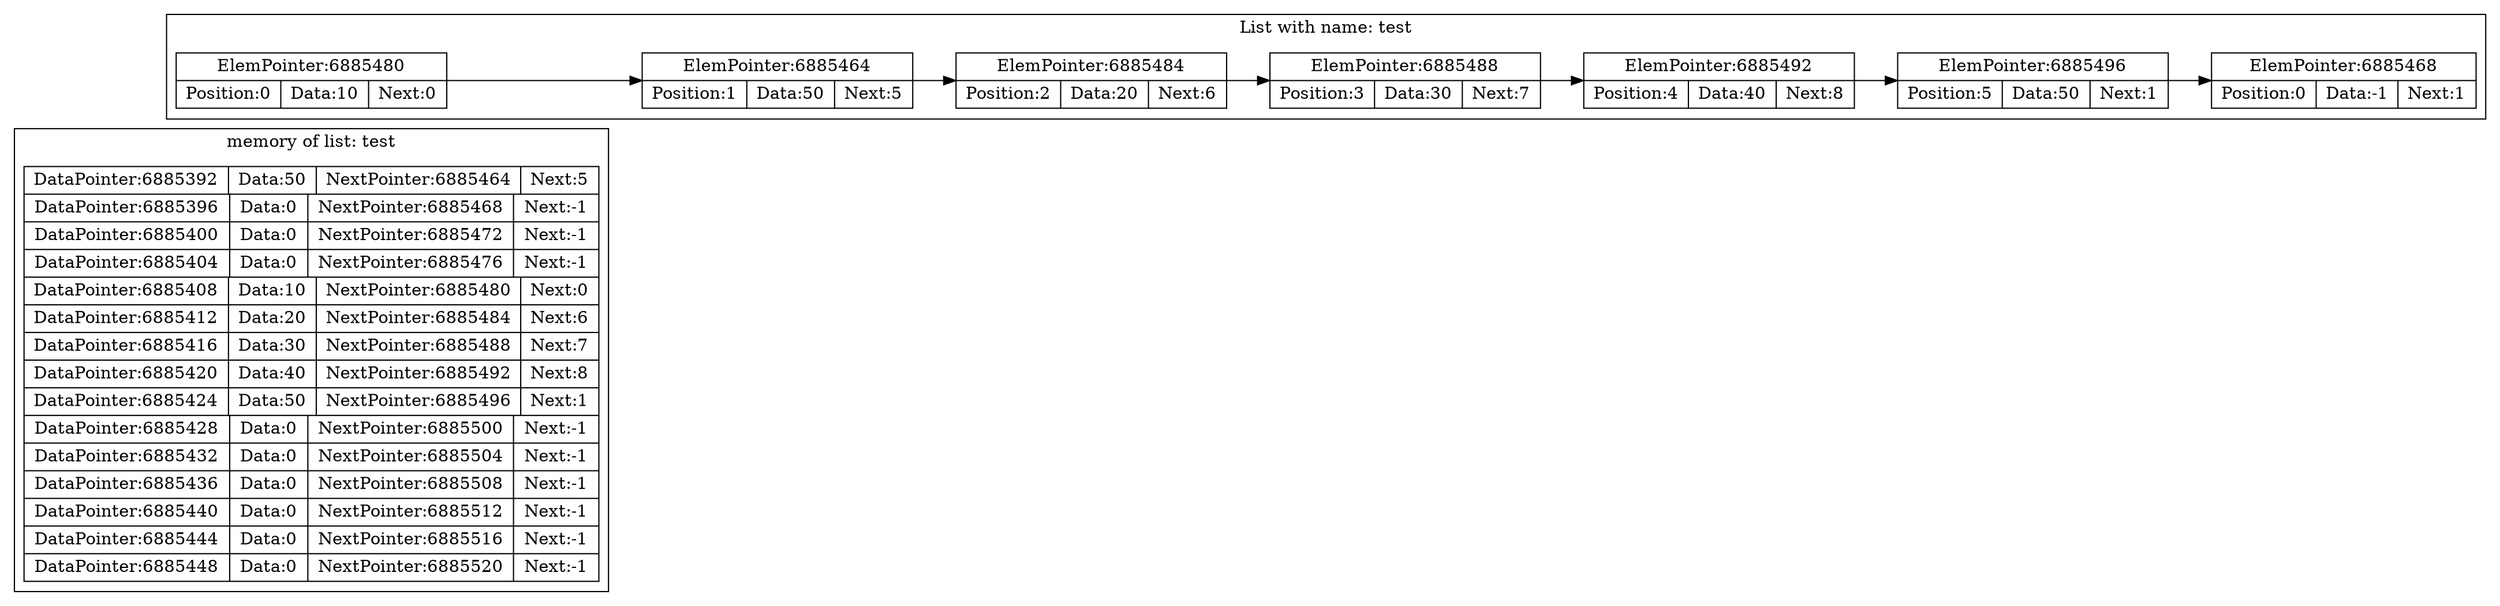 digraph G{
rankdir=LR;
subgraph clusterofmemory {
data [shape=record, label="{DataPointer:
6885392 | Data:
50 | NextPointer:
6885464 | Next:
5}| {DataPointer:
6885396 | Data:
0 | NextPointer:
6885468 | Next:
-1}| {DataPointer:
6885400 | Data:
0 | NextPointer:
6885472 | Next:
-1}| {DataPointer:
6885404 | Data:
0 | NextPointer:
6885476 | Next:
-1}| {DataPointer:
6885408 | Data:
10 | NextPointer:
6885480 | Next:
0}| {DataPointer:
6885412 | Data:
20 | NextPointer:
6885484 | Next:
6}| {DataPointer:
6885416 | Data:
30 | NextPointer:
6885488 | Next:
7}| {DataPointer:
6885420 | Data:
40 | NextPointer:
6885492 | Next:
8}| {DataPointer:
6885424 | Data:
50 | NextPointer:
6885496 | Next:
1}| {DataPointer:
6885428 | Data:
0 | NextPointer:
6885500 | Next:
-1}| {DataPointer:
6885432 | Data:
0 | NextPointer:
6885504 | Next:
-1}| {DataPointer:
6885436 | Data:
0 | NextPointer:
6885508 | Next:
-1}| {DataPointer:
6885440 | Data:
0 | NextPointer:
6885512 | Next:
-1}| {DataPointer:
6885444 | Data:
0 | NextPointer:
6885516 | Next:
-1}| {DataPointer:
6885448 | Data:
0 | NextPointer:
6885520 | Next:
-1}"];
label = "memory of list: test"}
subgraph clusterlist {
0 [shape=record, label="ElemPointer:
6885480 | {Position
:0 | Data:
10 | Next:
0}"];
1 [shape=record, label="ElemPointer:
6885464 | {Position
:50 | Data:
5 | Next:
0}"];
0->1
1 [shape=record, label="ElemPointer:
6885464 | {Position
:1 | Data:
50 | Next:
5}"];
2 [shape=record, label="ElemPointer:
6885484 | {Position
:20 | Data:
6 | Next:
5}"];
1->2
2 [shape=record, label="ElemPointer:
6885484 | {Position
:2 | Data:
20 | Next:
6}"];
3 [shape=record, label="ElemPointer:
6885488 | {Position
:30 | Data:
7 | Next:
6}"];
2->3
3 [shape=record, label="ElemPointer:
6885488 | {Position
:3 | Data:
30 | Next:
7}"];
4 [shape=record, label="ElemPointer:
6885492 | {Position
:40 | Data:
8 | Next:
7}"];
3->4
4 [shape=record, label="ElemPointer:
6885492 | {Position
:4 | Data:
40 | Next:
8}"];
5 [shape=record, label="ElemPointer:
6885496 | {Position
:50 | Data:
1 | Next:
8}"];
4->5
5 [shape=record, label="ElemPointer:
6885496 | {Position
:5 | Data:
50 | Next:
1}"];
6 [shape=record, label="ElemPointer:
6885468 | {Position
:0 | Data:
-1 | Next:
1}"];
5->6
label = "List with name: test"}
}
